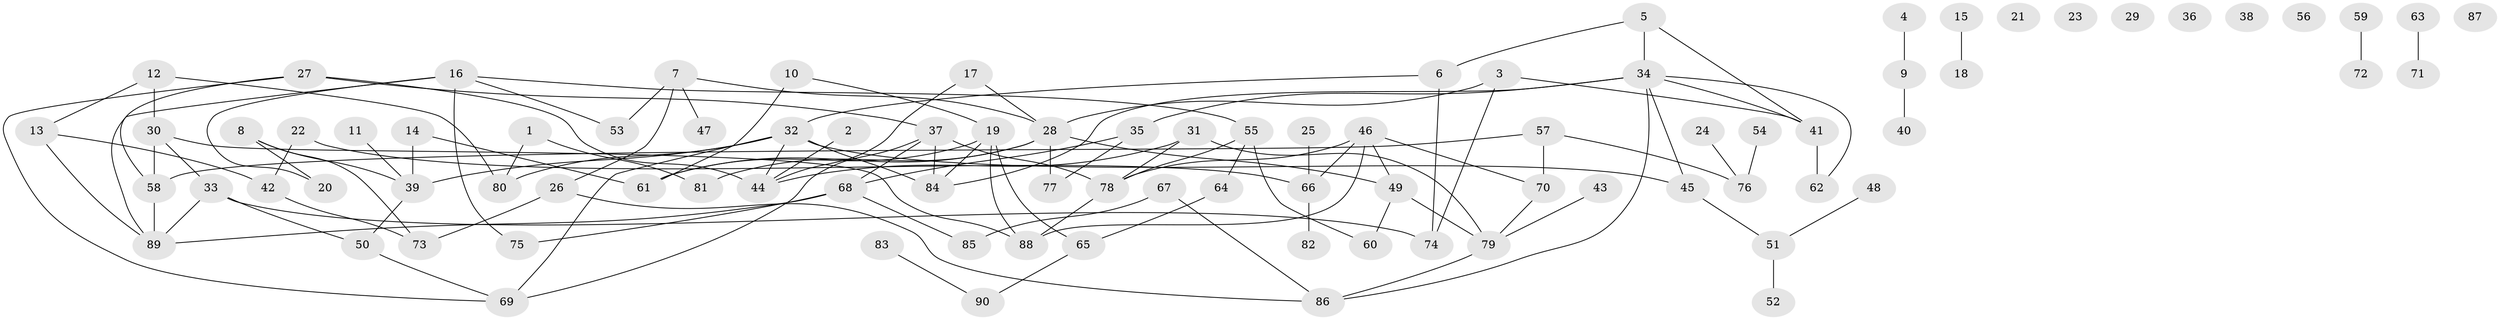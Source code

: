 // coarse degree distribution, {4: 0.15555555555555556, 5: 0.17777777777777778, 1: 0.24444444444444444, 3: 0.17777777777777778, 8: 0.044444444444444446, 2: 0.08888888888888889, 7: 0.022222222222222223, 6: 0.08888888888888889}
// Generated by graph-tools (version 1.1) at 2025/35/03/04/25 23:35:57]
// undirected, 90 vertices, 120 edges
graph export_dot {
  node [color=gray90,style=filled];
  1;
  2;
  3;
  4;
  5;
  6;
  7;
  8;
  9;
  10;
  11;
  12;
  13;
  14;
  15;
  16;
  17;
  18;
  19;
  20;
  21;
  22;
  23;
  24;
  25;
  26;
  27;
  28;
  29;
  30;
  31;
  32;
  33;
  34;
  35;
  36;
  37;
  38;
  39;
  40;
  41;
  42;
  43;
  44;
  45;
  46;
  47;
  48;
  49;
  50;
  51;
  52;
  53;
  54;
  55;
  56;
  57;
  58;
  59;
  60;
  61;
  62;
  63;
  64;
  65;
  66;
  67;
  68;
  69;
  70;
  71;
  72;
  73;
  74;
  75;
  76;
  77;
  78;
  79;
  80;
  81;
  82;
  83;
  84;
  85;
  86;
  87;
  88;
  89;
  90;
  1 -- 80;
  1 -- 81;
  2 -- 44;
  3 -- 28;
  3 -- 41;
  3 -- 74;
  4 -- 9;
  5 -- 6;
  5 -- 34;
  5 -- 41;
  6 -- 32;
  6 -- 74;
  7 -- 26;
  7 -- 28;
  7 -- 47;
  7 -- 53;
  8 -- 20;
  8 -- 39;
  8 -- 73;
  9 -- 40;
  10 -- 19;
  10 -- 61;
  11 -- 39;
  12 -- 13;
  12 -- 30;
  12 -- 80;
  13 -- 42;
  13 -- 89;
  14 -- 39;
  14 -- 61;
  15 -- 18;
  16 -- 20;
  16 -- 53;
  16 -- 55;
  16 -- 75;
  16 -- 89;
  17 -- 28;
  17 -- 44;
  19 -- 61;
  19 -- 65;
  19 -- 84;
  19 -- 88;
  22 -- 42;
  22 -- 66;
  24 -- 76;
  25 -- 66;
  26 -- 73;
  26 -- 86;
  27 -- 37;
  27 -- 44;
  27 -- 58;
  27 -- 69;
  28 -- 49;
  28 -- 61;
  28 -- 77;
  28 -- 81;
  30 -- 33;
  30 -- 58;
  30 -- 88;
  31 -- 44;
  31 -- 78;
  31 -- 79;
  32 -- 39;
  32 -- 44;
  32 -- 45;
  32 -- 69;
  32 -- 80;
  32 -- 84;
  33 -- 50;
  33 -- 74;
  33 -- 89;
  34 -- 35;
  34 -- 41;
  34 -- 45;
  34 -- 62;
  34 -- 84;
  34 -- 86;
  35 -- 68;
  35 -- 77;
  37 -- 68;
  37 -- 69;
  37 -- 78;
  37 -- 84;
  39 -- 50;
  41 -- 62;
  42 -- 73;
  43 -- 79;
  45 -- 51;
  46 -- 49;
  46 -- 66;
  46 -- 70;
  46 -- 78;
  46 -- 88;
  48 -- 51;
  49 -- 60;
  49 -- 79;
  50 -- 69;
  51 -- 52;
  54 -- 76;
  55 -- 60;
  55 -- 64;
  55 -- 78;
  57 -- 58;
  57 -- 70;
  57 -- 76;
  58 -- 89;
  59 -- 72;
  63 -- 71;
  64 -- 65;
  65 -- 90;
  66 -- 82;
  67 -- 85;
  67 -- 86;
  68 -- 75;
  68 -- 85;
  68 -- 89;
  70 -- 79;
  78 -- 88;
  79 -- 86;
  83 -- 90;
}
